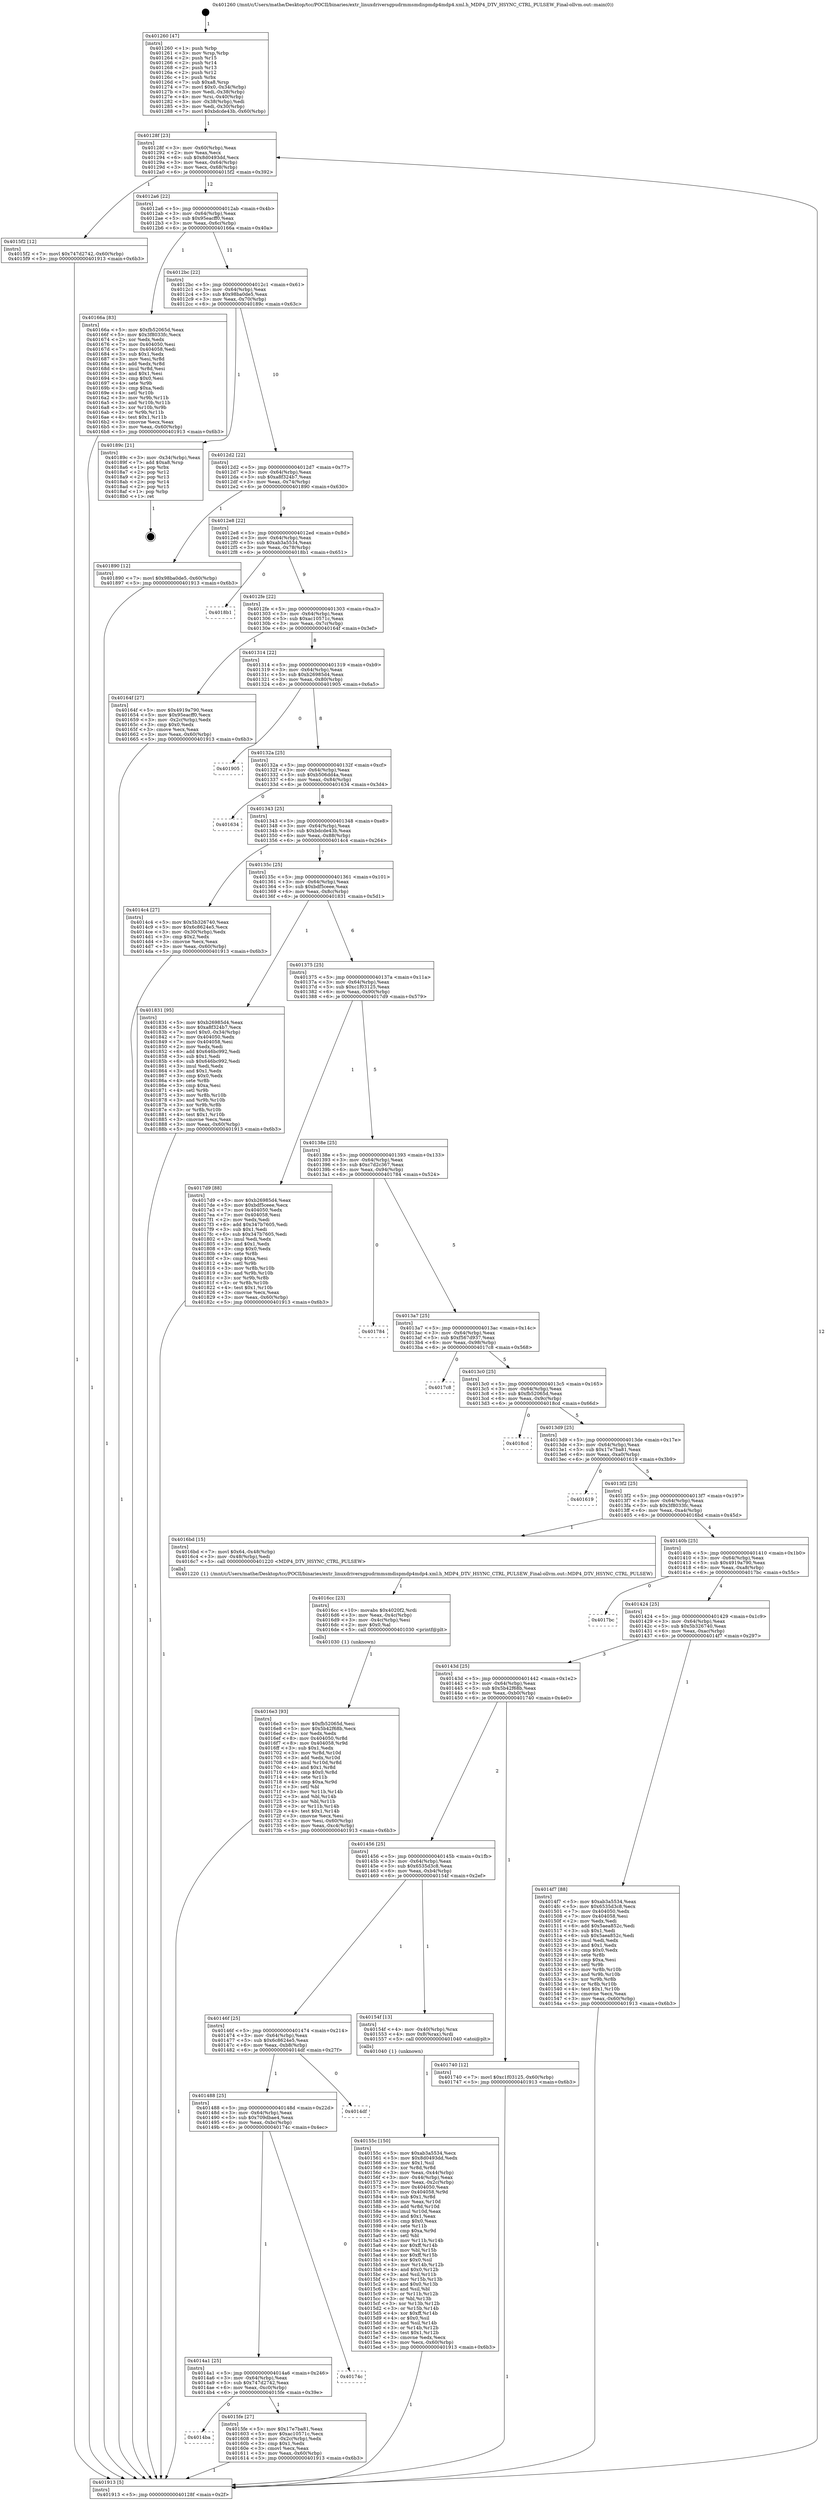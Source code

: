digraph "0x401260" {
  label = "0x401260 (/mnt/c/Users/mathe/Desktop/tcc/POCII/binaries/extr_linuxdriversgpudrmmsmdispmdp4mdp4.xml.h_MDP4_DTV_HSYNC_CTRL_PULSEW_Final-ollvm.out::main(0))"
  labelloc = "t"
  node[shape=record]

  Entry [label="",width=0.3,height=0.3,shape=circle,fillcolor=black,style=filled]
  "0x40128f" [label="{
     0x40128f [23]\l
     | [instrs]\l
     &nbsp;&nbsp;0x40128f \<+3\>: mov -0x60(%rbp),%eax\l
     &nbsp;&nbsp;0x401292 \<+2\>: mov %eax,%ecx\l
     &nbsp;&nbsp;0x401294 \<+6\>: sub $0x8d0493dd,%ecx\l
     &nbsp;&nbsp;0x40129a \<+3\>: mov %eax,-0x64(%rbp)\l
     &nbsp;&nbsp;0x40129d \<+3\>: mov %ecx,-0x68(%rbp)\l
     &nbsp;&nbsp;0x4012a0 \<+6\>: je 00000000004015f2 \<main+0x392\>\l
  }"]
  "0x4015f2" [label="{
     0x4015f2 [12]\l
     | [instrs]\l
     &nbsp;&nbsp;0x4015f2 \<+7\>: movl $0x747d2742,-0x60(%rbp)\l
     &nbsp;&nbsp;0x4015f9 \<+5\>: jmp 0000000000401913 \<main+0x6b3\>\l
  }"]
  "0x4012a6" [label="{
     0x4012a6 [22]\l
     | [instrs]\l
     &nbsp;&nbsp;0x4012a6 \<+5\>: jmp 00000000004012ab \<main+0x4b\>\l
     &nbsp;&nbsp;0x4012ab \<+3\>: mov -0x64(%rbp),%eax\l
     &nbsp;&nbsp;0x4012ae \<+5\>: sub $0x95eacff0,%eax\l
     &nbsp;&nbsp;0x4012b3 \<+3\>: mov %eax,-0x6c(%rbp)\l
     &nbsp;&nbsp;0x4012b6 \<+6\>: je 000000000040166a \<main+0x40a\>\l
  }"]
  Exit [label="",width=0.3,height=0.3,shape=circle,fillcolor=black,style=filled,peripheries=2]
  "0x40166a" [label="{
     0x40166a [83]\l
     | [instrs]\l
     &nbsp;&nbsp;0x40166a \<+5\>: mov $0xfb52065d,%eax\l
     &nbsp;&nbsp;0x40166f \<+5\>: mov $0x3f8033fc,%ecx\l
     &nbsp;&nbsp;0x401674 \<+2\>: xor %edx,%edx\l
     &nbsp;&nbsp;0x401676 \<+7\>: mov 0x404050,%esi\l
     &nbsp;&nbsp;0x40167d \<+7\>: mov 0x404058,%edi\l
     &nbsp;&nbsp;0x401684 \<+3\>: sub $0x1,%edx\l
     &nbsp;&nbsp;0x401687 \<+3\>: mov %esi,%r8d\l
     &nbsp;&nbsp;0x40168a \<+3\>: add %edx,%r8d\l
     &nbsp;&nbsp;0x40168d \<+4\>: imul %r8d,%esi\l
     &nbsp;&nbsp;0x401691 \<+3\>: and $0x1,%esi\l
     &nbsp;&nbsp;0x401694 \<+3\>: cmp $0x0,%esi\l
     &nbsp;&nbsp;0x401697 \<+4\>: sete %r9b\l
     &nbsp;&nbsp;0x40169b \<+3\>: cmp $0xa,%edi\l
     &nbsp;&nbsp;0x40169e \<+4\>: setl %r10b\l
     &nbsp;&nbsp;0x4016a2 \<+3\>: mov %r9b,%r11b\l
     &nbsp;&nbsp;0x4016a5 \<+3\>: and %r10b,%r11b\l
     &nbsp;&nbsp;0x4016a8 \<+3\>: xor %r10b,%r9b\l
     &nbsp;&nbsp;0x4016ab \<+3\>: or %r9b,%r11b\l
     &nbsp;&nbsp;0x4016ae \<+4\>: test $0x1,%r11b\l
     &nbsp;&nbsp;0x4016b2 \<+3\>: cmovne %ecx,%eax\l
     &nbsp;&nbsp;0x4016b5 \<+3\>: mov %eax,-0x60(%rbp)\l
     &nbsp;&nbsp;0x4016b8 \<+5\>: jmp 0000000000401913 \<main+0x6b3\>\l
  }"]
  "0x4012bc" [label="{
     0x4012bc [22]\l
     | [instrs]\l
     &nbsp;&nbsp;0x4012bc \<+5\>: jmp 00000000004012c1 \<main+0x61\>\l
     &nbsp;&nbsp;0x4012c1 \<+3\>: mov -0x64(%rbp),%eax\l
     &nbsp;&nbsp;0x4012c4 \<+5\>: sub $0x98ba0de5,%eax\l
     &nbsp;&nbsp;0x4012c9 \<+3\>: mov %eax,-0x70(%rbp)\l
     &nbsp;&nbsp;0x4012cc \<+6\>: je 000000000040189c \<main+0x63c\>\l
  }"]
  "0x4016e3" [label="{
     0x4016e3 [93]\l
     | [instrs]\l
     &nbsp;&nbsp;0x4016e3 \<+5\>: mov $0xfb52065d,%esi\l
     &nbsp;&nbsp;0x4016e8 \<+5\>: mov $0x5b42f68b,%ecx\l
     &nbsp;&nbsp;0x4016ed \<+2\>: xor %edx,%edx\l
     &nbsp;&nbsp;0x4016ef \<+8\>: mov 0x404050,%r8d\l
     &nbsp;&nbsp;0x4016f7 \<+8\>: mov 0x404058,%r9d\l
     &nbsp;&nbsp;0x4016ff \<+3\>: sub $0x1,%edx\l
     &nbsp;&nbsp;0x401702 \<+3\>: mov %r8d,%r10d\l
     &nbsp;&nbsp;0x401705 \<+3\>: add %edx,%r10d\l
     &nbsp;&nbsp;0x401708 \<+4\>: imul %r10d,%r8d\l
     &nbsp;&nbsp;0x40170c \<+4\>: and $0x1,%r8d\l
     &nbsp;&nbsp;0x401710 \<+4\>: cmp $0x0,%r8d\l
     &nbsp;&nbsp;0x401714 \<+4\>: sete %r11b\l
     &nbsp;&nbsp;0x401718 \<+4\>: cmp $0xa,%r9d\l
     &nbsp;&nbsp;0x40171c \<+3\>: setl %bl\l
     &nbsp;&nbsp;0x40171f \<+3\>: mov %r11b,%r14b\l
     &nbsp;&nbsp;0x401722 \<+3\>: and %bl,%r14b\l
     &nbsp;&nbsp;0x401725 \<+3\>: xor %bl,%r11b\l
     &nbsp;&nbsp;0x401728 \<+3\>: or %r11b,%r14b\l
     &nbsp;&nbsp;0x40172b \<+4\>: test $0x1,%r14b\l
     &nbsp;&nbsp;0x40172f \<+3\>: cmovne %ecx,%esi\l
     &nbsp;&nbsp;0x401732 \<+3\>: mov %esi,-0x60(%rbp)\l
     &nbsp;&nbsp;0x401735 \<+6\>: mov %eax,-0xc4(%rbp)\l
     &nbsp;&nbsp;0x40173b \<+5\>: jmp 0000000000401913 \<main+0x6b3\>\l
  }"]
  "0x40189c" [label="{
     0x40189c [21]\l
     | [instrs]\l
     &nbsp;&nbsp;0x40189c \<+3\>: mov -0x34(%rbp),%eax\l
     &nbsp;&nbsp;0x40189f \<+7\>: add $0xa8,%rsp\l
     &nbsp;&nbsp;0x4018a6 \<+1\>: pop %rbx\l
     &nbsp;&nbsp;0x4018a7 \<+2\>: pop %r12\l
     &nbsp;&nbsp;0x4018a9 \<+2\>: pop %r13\l
     &nbsp;&nbsp;0x4018ab \<+2\>: pop %r14\l
     &nbsp;&nbsp;0x4018ad \<+2\>: pop %r15\l
     &nbsp;&nbsp;0x4018af \<+1\>: pop %rbp\l
     &nbsp;&nbsp;0x4018b0 \<+1\>: ret\l
  }"]
  "0x4012d2" [label="{
     0x4012d2 [22]\l
     | [instrs]\l
     &nbsp;&nbsp;0x4012d2 \<+5\>: jmp 00000000004012d7 \<main+0x77\>\l
     &nbsp;&nbsp;0x4012d7 \<+3\>: mov -0x64(%rbp),%eax\l
     &nbsp;&nbsp;0x4012da \<+5\>: sub $0xa8f324b7,%eax\l
     &nbsp;&nbsp;0x4012df \<+3\>: mov %eax,-0x74(%rbp)\l
     &nbsp;&nbsp;0x4012e2 \<+6\>: je 0000000000401890 \<main+0x630\>\l
  }"]
  "0x4016cc" [label="{
     0x4016cc [23]\l
     | [instrs]\l
     &nbsp;&nbsp;0x4016cc \<+10\>: movabs $0x4020f2,%rdi\l
     &nbsp;&nbsp;0x4016d6 \<+3\>: mov %eax,-0x4c(%rbp)\l
     &nbsp;&nbsp;0x4016d9 \<+3\>: mov -0x4c(%rbp),%esi\l
     &nbsp;&nbsp;0x4016dc \<+2\>: mov $0x0,%al\l
     &nbsp;&nbsp;0x4016de \<+5\>: call 0000000000401030 \<printf@plt\>\l
     | [calls]\l
     &nbsp;&nbsp;0x401030 \{1\} (unknown)\l
  }"]
  "0x401890" [label="{
     0x401890 [12]\l
     | [instrs]\l
     &nbsp;&nbsp;0x401890 \<+7\>: movl $0x98ba0de5,-0x60(%rbp)\l
     &nbsp;&nbsp;0x401897 \<+5\>: jmp 0000000000401913 \<main+0x6b3\>\l
  }"]
  "0x4012e8" [label="{
     0x4012e8 [22]\l
     | [instrs]\l
     &nbsp;&nbsp;0x4012e8 \<+5\>: jmp 00000000004012ed \<main+0x8d\>\l
     &nbsp;&nbsp;0x4012ed \<+3\>: mov -0x64(%rbp),%eax\l
     &nbsp;&nbsp;0x4012f0 \<+5\>: sub $0xab3a5534,%eax\l
     &nbsp;&nbsp;0x4012f5 \<+3\>: mov %eax,-0x78(%rbp)\l
     &nbsp;&nbsp;0x4012f8 \<+6\>: je 00000000004018b1 \<main+0x651\>\l
  }"]
  "0x4014ba" [label="{
     0x4014ba\l
  }", style=dashed]
  "0x4018b1" [label="{
     0x4018b1\l
  }", style=dashed]
  "0x4012fe" [label="{
     0x4012fe [22]\l
     | [instrs]\l
     &nbsp;&nbsp;0x4012fe \<+5\>: jmp 0000000000401303 \<main+0xa3\>\l
     &nbsp;&nbsp;0x401303 \<+3\>: mov -0x64(%rbp),%eax\l
     &nbsp;&nbsp;0x401306 \<+5\>: sub $0xac10571c,%eax\l
     &nbsp;&nbsp;0x40130b \<+3\>: mov %eax,-0x7c(%rbp)\l
     &nbsp;&nbsp;0x40130e \<+6\>: je 000000000040164f \<main+0x3ef\>\l
  }"]
  "0x4015fe" [label="{
     0x4015fe [27]\l
     | [instrs]\l
     &nbsp;&nbsp;0x4015fe \<+5\>: mov $0x17e7ba81,%eax\l
     &nbsp;&nbsp;0x401603 \<+5\>: mov $0xac10571c,%ecx\l
     &nbsp;&nbsp;0x401608 \<+3\>: mov -0x2c(%rbp),%edx\l
     &nbsp;&nbsp;0x40160b \<+3\>: cmp $0x1,%edx\l
     &nbsp;&nbsp;0x40160e \<+3\>: cmovl %ecx,%eax\l
     &nbsp;&nbsp;0x401611 \<+3\>: mov %eax,-0x60(%rbp)\l
     &nbsp;&nbsp;0x401614 \<+5\>: jmp 0000000000401913 \<main+0x6b3\>\l
  }"]
  "0x40164f" [label="{
     0x40164f [27]\l
     | [instrs]\l
     &nbsp;&nbsp;0x40164f \<+5\>: mov $0x4919a790,%eax\l
     &nbsp;&nbsp;0x401654 \<+5\>: mov $0x95eacff0,%ecx\l
     &nbsp;&nbsp;0x401659 \<+3\>: mov -0x2c(%rbp),%edx\l
     &nbsp;&nbsp;0x40165c \<+3\>: cmp $0x0,%edx\l
     &nbsp;&nbsp;0x40165f \<+3\>: cmove %ecx,%eax\l
     &nbsp;&nbsp;0x401662 \<+3\>: mov %eax,-0x60(%rbp)\l
     &nbsp;&nbsp;0x401665 \<+5\>: jmp 0000000000401913 \<main+0x6b3\>\l
  }"]
  "0x401314" [label="{
     0x401314 [22]\l
     | [instrs]\l
     &nbsp;&nbsp;0x401314 \<+5\>: jmp 0000000000401319 \<main+0xb9\>\l
     &nbsp;&nbsp;0x401319 \<+3\>: mov -0x64(%rbp),%eax\l
     &nbsp;&nbsp;0x40131c \<+5\>: sub $0xb26985d4,%eax\l
     &nbsp;&nbsp;0x401321 \<+3\>: mov %eax,-0x80(%rbp)\l
     &nbsp;&nbsp;0x401324 \<+6\>: je 0000000000401905 \<main+0x6a5\>\l
  }"]
  "0x4014a1" [label="{
     0x4014a1 [25]\l
     | [instrs]\l
     &nbsp;&nbsp;0x4014a1 \<+5\>: jmp 00000000004014a6 \<main+0x246\>\l
     &nbsp;&nbsp;0x4014a6 \<+3\>: mov -0x64(%rbp),%eax\l
     &nbsp;&nbsp;0x4014a9 \<+5\>: sub $0x747d2742,%eax\l
     &nbsp;&nbsp;0x4014ae \<+6\>: mov %eax,-0xc0(%rbp)\l
     &nbsp;&nbsp;0x4014b4 \<+6\>: je 00000000004015fe \<main+0x39e\>\l
  }"]
  "0x401905" [label="{
     0x401905\l
  }", style=dashed]
  "0x40132a" [label="{
     0x40132a [25]\l
     | [instrs]\l
     &nbsp;&nbsp;0x40132a \<+5\>: jmp 000000000040132f \<main+0xcf\>\l
     &nbsp;&nbsp;0x40132f \<+3\>: mov -0x64(%rbp),%eax\l
     &nbsp;&nbsp;0x401332 \<+5\>: sub $0xb506dd4a,%eax\l
     &nbsp;&nbsp;0x401337 \<+6\>: mov %eax,-0x84(%rbp)\l
     &nbsp;&nbsp;0x40133d \<+6\>: je 0000000000401634 \<main+0x3d4\>\l
  }"]
  "0x40174c" [label="{
     0x40174c\l
  }", style=dashed]
  "0x401634" [label="{
     0x401634\l
  }", style=dashed]
  "0x401343" [label="{
     0x401343 [25]\l
     | [instrs]\l
     &nbsp;&nbsp;0x401343 \<+5\>: jmp 0000000000401348 \<main+0xe8\>\l
     &nbsp;&nbsp;0x401348 \<+3\>: mov -0x64(%rbp),%eax\l
     &nbsp;&nbsp;0x40134b \<+5\>: sub $0xbdcde43b,%eax\l
     &nbsp;&nbsp;0x401350 \<+6\>: mov %eax,-0x88(%rbp)\l
     &nbsp;&nbsp;0x401356 \<+6\>: je 00000000004014c4 \<main+0x264\>\l
  }"]
  "0x401488" [label="{
     0x401488 [25]\l
     | [instrs]\l
     &nbsp;&nbsp;0x401488 \<+5\>: jmp 000000000040148d \<main+0x22d\>\l
     &nbsp;&nbsp;0x40148d \<+3\>: mov -0x64(%rbp),%eax\l
     &nbsp;&nbsp;0x401490 \<+5\>: sub $0x709dbae4,%eax\l
     &nbsp;&nbsp;0x401495 \<+6\>: mov %eax,-0xbc(%rbp)\l
     &nbsp;&nbsp;0x40149b \<+6\>: je 000000000040174c \<main+0x4ec\>\l
  }"]
  "0x4014c4" [label="{
     0x4014c4 [27]\l
     | [instrs]\l
     &nbsp;&nbsp;0x4014c4 \<+5\>: mov $0x5b326740,%eax\l
     &nbsp;&nbsp;0x4014c9 \<+5\>: mov $0x6c8624e5,%ecx\l
     &nbsp;&nbsp;0x4014ce \<+3\>: mov -0x30(%rbp),%edx\l
     &nbsp;&nbsp;0x4014d1 \<+3\>: cmp $0x2,%edx\l
     &nbsp;&nbsp;0x4014d4 \<+3\>: cmovne %ecx,%eax\l
     &nbsp;&nbsp;0x4014d7 \<+3\>: mov %eax,-0x60(%rbp)\l
     &nbsp;&nbsp;0x4014da \<+5\>: jmp 0000000000401913 \<main+0x6b3\>\l
  }"]
  "0x40135c" [label="{
     0x40135c [25]\l
     | [instrs]\l
     &nbsp;&nbsp;0x40135c \<+5\>: jmp 0000000000401361 \<main+0x101\>\l
     &nbsp;&nbsp;0x401361 \<+3\>: mov -0x64(%rbp),%eax\l
     &nbsp;&nbsp;0x401364 \<+5\>: sub $0xbdf5ceee,%eax\l
     &nbsp;&nbsp;0x401369 \<+6\>: mov %eax,-0x8c(%rbp)\l
     &nbsp;&nbsp;0x40136f \<+6\>: je 0000000000401831 \<main+0x5d1\>\l
  }"]
  "0x401913" [label="{
     0x401913 [5]\l
     | [instrs]\l
     &nbsp;&nbsp;0x401913 \<+5\>: jmp 000000000040128f \<main+0x2f\>\l
  }"]
  "0x401260" [label="{
     0x401260 [47]\l
     | [instrs]\l
     &nbsp;&nbsp;0x401260 \<+1\>: push %rbp\l
     &nbsp;&nbsp;0x401261 \<+3\>: mov %rsp,%rbp\l
     &nbsp;&nbsp;0x401264 \<+2\>: push %r15\l
     &nbsp;&nbsp;0x401266 \<+2\>: push %r14\l
     &nbsp;&nbsp;0x401268 \<+2\>: push %r13\l
     &nbsp;&nbsp;0x40126a \<+2\>: push %r12\l
     &nbsp;&nbsp;0x40126c \<+1\>: push %rbx\l
     &nbsp;&nbsp;0x40126d \<+7\>: sub $0xa8,%rsp\l
     &nbsp;&nbsp;0x401274 \<+7\>: movl $0x0,-0x34(%rbp)\l
     &nbsp;&nbsp;0x40127b \<+3\>: mov %edi,-0x38(%rbp)\l
     &nbsp;&nbsp;0x40127e \<+4\>: mov %rsi,-0x40(%rbp)\l
     &nbsp;&nbsp;0x401282 \<+3\>: mov -0x38(%rbp),%edi\l
     &nbsp;&nbsp;0x401285 \<+3\>: mov %edi,-0x30(%rbp)\l
     &nbsp;&nbsp;0x401288 \<+7\>: movl $0xbdcde43b,-0x60(%rbp)\l
  }"]
  "0x4014df" [label="{
     0x4014df\l
  }", style=dashed]
  "0x401831" [label="{
     0x401831 [95]\l
     | [instrs]\l
     &nbsp;&nbsp;0x401831 \<+5\>: mov $0xb26985d4,%eax\l
     &nbsp;&nbsp;0x401836 \<+5\>: mov $0xa8f324b7,%ecx\l
     &nbsp;&nbsp;0x40183b \<+7\>: movl $0x0,-0x34(%rbp)\l
     &nbsp;&nbsp;0x401842 \<+7\>: mov 0x404050,%edx\l
     &nbsp;&nbsp;0x401849 \<+7\>: mov 0x404058,%esi\l
     &nbsp;&nbsp;0x401850 \<+2\>: mov %edx,%edi\l
     &nbsp;&nbsp;0x401852 \<+6\>: add $0x646bc992,%edi\l
     &nbsp;&nbsp;0x401858 \<+3\>: sub $0x1,%edi\l
     &nbsp;&nbsp;0x40185b \<+6\>: sub $0x646bc992,%edi\l
     &nbsp;&nbsp;0x401861 \<+3\>: imul %edi,%edx\l
     &nbsp;&nbsp;0x401864 \<+3\>: and $0x1,%edx\l
     &nbsp;&nbsp;0x401867 \<+3\>: cmp $0x0,%edx\l
     &nbsp;&nbsp;0x40186a \<+4\>: sete %r8b\l
     &nbsp;&nbsp;0x40186e \<+3\>: cmp $0xa,%esi\l
     &nbsp;&nbsp;0x401871 \<+4\>: setl %r9b\l
     &nbsp;&nbsp;0x401875 \<+3\>: mov %r8b,%r10b\l
     &nbsp;&nbsp;0x401878 \<+3\>: and %r9b,%r10b\l
     &nbsp;&nbsp;0x40187b \<+3\>: xor %r9b,%r8b\l
     &nbsp;&nbsp;0x40187e \<+3\>: or %r8b,%r10b\l
     &nbsp;&nbsp;0x401881 \<+4\>: test $0x1,%r10b\l
     &nbsp;&nbsp;0x401885 \<+3\>: cmovne %ecx,%eax\l
     &nbsp;&nbsp;0x401888 \<+3\>: mov %eax,-0x60(%rbp)\l
     &nbsp;&nbsp;0x40188b \<+5\>: jmp 0000000000401913 \<main+0x6b3\>\l
  }"]
  "0x401375" [label="{
     0x401375 [25]\l
     | [instrs]\l
     &nbsp;&nbsp;0x401375 \<+5\>: jmp 000000000040137a \<main+0x11a\>\l
     &nbsp;&nbsp;0x40137a \<+3\>: mov -0x64(%rbp),%eax\l
     &nbsp;&nbsp;0x40137d \<+5\>: sub $0xc1f03125,%eax\l
     &nbsp;&nbsp;0x401382 \<+6\>: mov %eax,-0x90(%rbp)\l
     &nbsp;&nbsp;0x401388 \<+6\>: je 00000000004017d9 \<main+0x579\>\l
  }"]
  "0x40155c" [label="{
     0x40155c [150]\l
     | [instrs]\l
     &nbsp;&nbsp;0x40155c \<+5\>: mov $0xab3a5534,%ecx\l
     &nbsp;&nbsp;0x401561 \<+5\>: mov $0x8d0493dd,%edx\l
     &nbsp;&nbsp;0x401566 \<+3\>: mov $0x1,%sil\l
     &nbsp;&nbsp;0x401569 \<+3\>: xor %r8d,%r8d\l
     &nbsp;&nbsp;0x40156c \<+3\>: mov %eax,-0x44(%rbp)\l
     &nbsp;&nbsp;0x40156f \<+3\>: mov -0x44(%rbp),%eax\l
     &nbsp;&nbsp;0x401572 \<+3\>: mov %eax,-0x2c(%rbp)\l
     &nbsp;&nbsp;0x401575 \<+7\>: mov 0x404050,%eax\l
     &nbsp;&nbsp;0x40157c \<+8\>: mov 0x404058,%r9d\l
     &nbsp;&nbsp;0x401584 \<+4\>: sub $0x1,%r8d\l
     &nbsp;&nbsp;0x401588 \<+3\>: mov %eax,%r10d\l
     &nbsp;&nbsp;0x40158b \<+3\>: add %r8d,%r10d\l
     &nbsp;&nbsp;0x40158e \<+4\>: imul %r10d,%eax\l
     &nbsp;&nbsp;0x401592 \<+3\>: and $0x1,%eax\l
     &nbsp;&nbsp;0x401595 \<+3\>: cmp $0x0,%eax\l
     &nbsp;&nbsp;0x401598 \<+4\>: sete %r11b\l
     &nbsp;&nbsp;0x40159c \<+4\>: cmp $0xa,%r9d\l
     &nbsp;&nbsp;0x4015a0 \<+3\>: setl %bl\l
     &nbsp;&nbsp;0x4015a3 \<+3\>: mov %r11b,%r14b\l
     &nbsp;&nbsp;0x4015a6 \<+4\>: xor $0xff,%r14b\l
     &nbsp;&nbsp;0x4015aa \<+3\>: mov %bl,%r15b\l
     &nbsp;&nbsp;0x4015ad \<+4\>: xor $0xff,%r15b\l
     &nbsp;&nbsp;0x4015b1 \<+4\>: xor $0x0,%sil\l
     &nbsp;&nbsp;0x4015b5 \<+3\>: mov %r14b,%r12b\l
     &nbsp;&nbsp;0x4015b8 \<+4\>: and $0x0,%r12b\l
     &nbsp;&nbsp;0x4015bc \<+3\>: and %sil,%r11b\l
     &nbsp;&nbsp;0x4015bf \<+3\>: mov %r15b,%r13b\l
     &nbsp;&nbsp;0x4015c2 \<+4\>: and $0x0,%r13b\l
     &nbsp;&nbsp;0x4015c6 \<+3\>: and %sil,%bl\l
     &nbsp;&nbsp;0x4015c9 \<+3\>: or %r11b,%r12b\l
     &nbsp;&nbsp;0x4015cc \<+3\>: or %bl,%r13b\l
     &nbsp;&nbsp;0x4015cf \<+3\>: xor %r13b,%r12b\l
     &nbsp;&nbsp;0x4015d2 \<+3\>: or %r15b,%r14b\l
     &nbsp;&nbsp;0x4015d5 \<+4\>: xor $0xff,%r14b\l
     &nbsp;&nbsp;0x4015d9 \<+4\>: or $0x0,%sil\l
     &nbsp;&nbsp;0x4015dd \<+3\>: and %sil,%r14b\l
     &nbsp;&nbsp;0x4015e0 \<+3\>: or %r14b,%r12b\l
     &nbsp;&nbsp;0x4015e3 \<+4\>: test $0x1,%r12b\l
     &nbsp;&nbsp;0x4015e7 \<+3\>: cmovne %edx,%ecx\l
     &nbsp;&nbsp;0x4015ea \<+3\>: mov %ecx,-0x60(%rbp)\l
     &nbsp;&nbsp;0x4015ed \<+5\>: jmp 0000000000401913 \<main+0x6b3\>\l
  }"]
  "0x4017d9" [label="{
     0x4017d9 [88]\l
     | [instrs]\l
     &nbsp;&nbsp;0x4017d9 \<+5\>: mov $0xb26985d4,%eax\l
     &nbsp;&nbsp;0x4017de \<+5\>: mov $0xbdf5ceee,%ecx\l
     &nbsp;&nbsp;0x4017e3 \<+7\>: mov 0x404050,%edx\l
     &nbsp;&nbsp;0x4017ea \<+7\>: mov 0x404058,%esi\l
     &nbsp;&nbsp;0x4017f1 \<+2\>: mov %edx,%edi\l
     &nbsp;&nbsp;0x4017f3 \<+6\>: add $0x347b7605,%edi\l
     &nbsp;&nbsp;0x4017f9 \<+3\>: sub $0x1,%edi\l
     &nbsp;&nbsp;0x4017fc \<+6\>: sub $0x347b7605,%edi\l
     &nbsp;&nbsp;0x401802 \<+3\>: imul %edi,%edx\l
     &nbsp;&nbsp;0x401805 \<+3\>: and $0x1,%edx\l
     &nbsp;&nbsp;0x401808 \<+3\>: cmp $0x0,%edx\l
     &nbsp;&nbsp;0x40180b \<+4\>: sete %r8b\l
     &nbsp;&nbsp;0x40180f \<+3\>: cmp $0xa,%esi\l
     &nbsp;&nbsp;0x401812 \<+4\>: setl %r9b\l
     &nbsp;&nbsp;0x401816 \<+3\>: mov %r8b,%r10b\l
     &nbsp;&nbsp;0x401819 \<+3\>: and %r9b,%r10b\l
     &nbsp;&nbsp;0x40181c \<+3\>: xor %r9b,%r8b\l
     &nbsp;&nbsp;0x40181f \<+3\>: or %r8b,%r10b\l
     &nbsp;&nbsp;0x401822 \<+4\>: test $0x1,%r10b\l
     &nbsp;&nbsp;0x401826 \<+3\>: cmovne %ecx,%eax\l
     &nbsp;&nbsp;0x401829 \<+3\>: mov %eax,-0x60(%rbp)\l
     &nbsp;&nbsp;0x40182c \<+5\>: jmp 0000000000401913 \<main+0x6b3\>\l
  }"]
  "0x40138e" [label="{
     0x40138e [25]\l
     | [instrs]\l
     &nbsp;&nbsp;0x40138e \<+5\>: jmp 0000000000401393 \<main+0x133\>\l
     &nbsp;&nbsp;0x401393 \<+3\>: mov -0x64(%rbp),%eax\l
     &nbsp;&nbsp;0x401396 \<+5\>: sub $0xc7d2c367,%eax\l
     &nbsp;&nbsp;0x40139b \<+6\>: mov %eax,-0x94(%rbp)\l
     &nbsp;&nbsp;0x4013a1 \<+6\>: je 0000000000401784 \<main+0x524\>\l
  }"]
  "0x40146f" [label="{
     0x40146f [25]\l
     | [instrs]\l
     &nbsp;&nbsp;0x40146f \<+5\>: jmp 0000000000401474 \<main+0x214\>\l
     &nbsp;&nbsp;0x401474 \<+3\>: mov -0x64(%rbp),%eax\l
     &nbsp;&nbsp;0x401477 \<+5\>: sub $0x6c8624e5,%eax\l
     &nbsp;&nbsp;0x40147c \<+6\>: mov %eax,-0xb8(%rbp)\l
     &nbsp;&nbsp;0x401482 \<+6\>: je 00000000004014df \<main+0x27f\>\l
  }"]
  "0x401784" [label="{
     0x401784\l
  }", style=dashed]
  "0x4013a7" [label="{
     0x4013a7 [25]\l
     | [instrs]\l
     &nbsp;&nbsp;0x4013a7 \<+5\>: jmp 00000000004013ac \<main+0x14c\>\l
     &nbsp;&nbsp;0x4013ac \<+3\>: mov -0x64(%rbp),%eax\l
     &nbsp;&nbsp;0x4013af \<+5\>: sub $0xf567d937,%eax\l
     &nbsp;&nbsp;0x4013b4 \<+6\>: mov %eax,-0x98(%rbp)\l
     &nbsp;&nbsp;0x4013ba \<+6\>: je 00000000004017c8 \<main+0x568\>\l
  }"]
  "0x40154f" [label="{
     0x40154f [13]\l
     | [instrs]\l
     &nbsp;&nbsp;0x40154f \<+4\>: mov -0x40(%rbp),%rax\l
     &nbsp;&nbsp;0x401553 \<+4\>: mov 0x8(%rax),%rdi\l
     &nbsp;&nbsp;0x401557 \<+5\>: call 0000000000401040 \<atoi@plt\>\l
     | [calls]\l
     &nbsp;&nbsp;0x401040 \{1\} (unknown)\l
  }"]
  "0x4017c8" [label="{
     0x4017c8\l
  }", style=dashed]
  "0x4013c0" [label="{
     0x4013c0 [25]\l
     | [instrs]\l
     &nbsp;&nbsp;0x4013c0 \<+5\>: jmp 00000000004013c5 \<main+0x165\>\l
     &nbsp;&nbsp;0x4013c5 \<+3\>: mov -0x64(%rbp),%eax\l
     &nbsp;&nbsp;0x4013c8 \<+5\>: sub $0xfb52065d,%eax\l
     &nbsp;&nbsp;0x4013cd \<+6\>: mov %eax,-0x9c(%rbp)\l
     &nbsp;&nbsp;0x4013d3 \<+6\>: je 00000000004018cd \<main+0x66d\>\l
  }"]
  "0x401456" [label="{
     0x401456 [25]\l
     | [instrs]\l
     &nbsp;&nbsp;0x401456 \<+5\>: jmp 000000000040145b \<main+0x1fb\>\l
     &nbsp;&nbsp;0x40145b \<+3\>: mov -0x64(%rbp),%eax\l
     &nbsp;&nbsp;0x40145e \<+5\>: sub $0x6535d3c8,%eax\l
     &nbsp;&nbsp;0x401463 \<+6\>: mov %eax,-0xb4(%rbp)\l
     &nbsp;&nbsp;0x401469 \<+6\>: je 000000000040154f \<main+0x2ef\>\l
  }"]
  "0x4018cd" [label="{
     0x4018cd\l
  }", style=dashed]
  "0x4013d9" [label="{
     0x4013d9 [25]\l
     | [instrs]\l
     &nbsp;&nbsp;0x4013d9 \<+5\>: jmp 00000000004013de \<main+0x17e\>\l
     &nbsp;&nbsp;0x4013de \<+3\>: mov -0x64(%rbp),%eax\l
     &nbsp;&nbsp;0x4013e1 \<+5\>: sub $0x17e7ba81,%eax\l
     &nbsp;&nbsp;0x4013e6 \<+6\>: mov %eax,-0xa0(%rbp)\l
     &nbsp;&nbsp;0x4013ec \<+6\>: je 0000000000401619 \<main+0x3b9\>\l
  }"]
  "0x401740" [label="{
     0x401740 [12]\l
     | [instrs]\l
     &nbsp;&nbsp;0x401740 \<+7\>: movl $0xc1f03125,-0x60(%rbp)\l
     &nbsp;&nbsp;0x401747 \<+5\>: jmp 0000000000401913 \<main+0x6b3\>\l
  }"]
  "0x401619" [label="{
     0x401619\l
  }", style=dashed]
  "0x4013f2" [label="{
     0x4013f2 [25]\l
     | [instrs]\l
     &nbsp;&nbsp;0x4013f2 \<+5\>: jmp 00000000004013f7 \<main+0x197\>\l
     &nbsp;&nbsp;0x4013f7 \<+3\>: mov -0x64(%rbp),%eax\l
     &nbsp;&nbsp;0x4013fa \<+5\>: sub $0x3f8033fc,%eax\l
     &nbsp;&nbsp;0x4013ff \<+6\>: mov %eax,-0xa4(%rbp)\l
     &nbsp;&nbsp;0x401405 \<+6\>: je 00000000004016bd \<main+0x45d\>\l
  }"]
  "0x40143d" [label="{
     0x40143d [25]\l
     | [instrs]\l
     &nbsp;&nbsp;0x40143d \<+5\>: jmp 0000000000401442 \<main+0x1e2\>\l
     &nbsp;&nbsp;0x401442 \<+3\>: mov -0x64(%rbp),%eax\l
     &nbsp;&nbsp;0x401445 \<+5\>: sub $0x5b42f68b,%eax\l
     &nbsp;&nbsp;0x40144a \<+6\>: mov %eax,-0xb0(%rbp)\l
     &nbsp;&nbsp;0x401450 \<+6\>: je 0000000000401740 \<main+0x4e0\>\l
  }"]
  "0x4016bd" [label="{
     0x4016bd [15]\l
     | [instrs]\l
     &nbsp;&nbsp;0x4016bd \<+7\>: movl $0x64,-0x48(%rbp)\l
     &nbsp;&nbsp;0x4016c4 \<+3\>: mov -0x48(%rbp),%edi\l
     &nbsp;&nbsp;0x4016c7 \<+5\>: call 0000000000401220 \<MDP4_DTV_HSYNC_CTRL_PULSEW\>\l
     | [calls]\l
     &nbsp;&nbsp;0x401220 \{1\} (/mnt/c/Users/mathe/Desktop/tcc/POCII/binaries/extr_linuxdriversgpudrmmsmdispmdp4mdp4.xml.h_MDP4_DTV_HSYNC_CTRL_PULSEW_Final-ollvm.out::MDP4_DTV_HSYNC_CTRL_PULSEW)\l
  }"]
  "0x40140b" [label="{
     0x40140b [25]\l
     | [instrs]\l
     &nbsp;&nbsp;0x40140b \<+5\>: jmp 0000000000401410 \<main+0x1b0\>\l
     &nbsp;&nbsp;0x401410 \<+3\>: mov -0x64(%rbp),%eax\l
     &nbsp;&nbsp;0x401413 \<+5\>: sub $0x4919a790,%eax\l
     &nbsp;&nbsp;0x401418 \<+6\>: mov %eax,-0xa8(%rbp)\l
     &nbsp;&nbsp;0x40141e \<+6\>: je 00000000004017bc \<main+0x55c\>\l
  }"]
  "0x4014f7" [label="{
     0x4014f7 [88]\l
     | [instrs]\l
     &nbsp;&nbsp;0x4014f7 \<+5\>: mov $0xab3a5534,%eax\l
     &nbsp;&nbsp;0x4014fc \<+5\>: mov $0x6535d3c8,%ecx\l
     &nbsp;&nbsp;0x401501 \<+7\>: mov 0x404050,%edx\l
     &nbsp;&nbsp;0x401508 \<+7\>: mov 0x404058,%esi\l
     &nbsp;&nbsp;0x40150f \<+2\>: mov %edx,%edi\l
     &nbsp;&nbsp;0x401511 \<+6\>: add $0x5aea852c,%edi\l
     &nbsp;&nbsp;0x401517 \<+3\>: sub $0x1,%edi\l
     &nbsp;&nbsp;0x40151a \<+6\>: sub $0x5aea852c,%edi\l
     &nbsp;&nbsp;0x401520 \<+3\>: imul %edi,%edx\l
     &nbsp;&nbsp;0x401523 \<+3\>: and $0x1,%edx\l
     &nbsp;&nbsp;0x401526 \<+3\>: cmp $0x0,%edx\l
     &nbsp;&nbsp;0x401529 \<+4\>: sete %r8b\l
     &nbsp;&nbsp;0x40152d \<+3\>: cmp $0xa,%esi\l
     &nbsp;&nbsp;0x401530 \<+4\>: setl %r9b\l
     &nbsp;&nbsp;0x401534 \<+3\>: mov %r8b,%r10b\l
     &nbsp;&nbsp;0x401537 \<+3\>: and %r9b,%r10b\l
     &nbsp;&nbsp;0x40153a \<+3\>: xor %r9b,%r8b\l
     &nbsp;&nbsp;0x40153d \<+3\>: or %r8b,%r10b\l
     &nbsp;&nbsp;0x401540 \<+4\>: test $0x1,%r10b\l
     &nbsp;&nbsp;0x401544 \<+3\>: cmovne %ecx,%eax\l
     &nbsp;&nbsp;0x401547 \<+3\>: mov %eax,-0x60(%rbp)\l
     &nbsp;&nbsp;0x40154a \<+5\>: jmp 0000000000401913 \<main+0x6b3\>\l
  }"]
  "0x4017bc" [label="{
     0x4017bc\l
  }", style=dashed]
  "0x401424" [label="{
     0x401424 [25]\l
     | [instrs]\l
     &nbsp;&nbsp;0x401424 \<+5\>: jmp 0000000000401429 \<main+0x1c9\>\l
     &nbsp;&nbsp;0x401429 \<+3\>: mov -0x64(%rbp),%eax\l
     &nbsp;&nbsp;0x40142c \<+5\>: sub $0x5b326740,%eax\l
     &nbsp;&nbsp;0x401431 \<+6\>: mov %eax,-0xac(%rbp)\l
     &nbsp;&nbsp;0x401437 \<+6\>: je 00000000004014f7 \<main+0x297\>\l
  }"]
  Entry -> "0x401260" [label=" 1"]
  "0x40128f" -> "0x4015f2" [label=" 1"]
  "0x40128f" -> "0x4012a6" [label=" 12"]
  "0x40189c" -> Exit [label=" 1"]
  "0x4012a6" -> "0x40166a" [label=" 1"]
  "0x4012a6" -> "0x4012bc" [label=" 11"]
  "0x401890" -> "0x401913" [label=" 1"]
  "0x4012bc" -> "0x40189c" [label=" 1"]
  "0x4012bc" -> "0x4012d2" [label=" 10"]
  "0x401831" -> "0x401913" [label=" 1"]
  "0x4012d2" -> "0x401890" [label=" 1"]
  "0x4012d2" -> "0x4012e8" [label=" 9"]
  "0x4017d9" -> "0x401913" [label=" 1"]
  "0x4012e8" -> "0x4018b1" [label=" 0"]
  "0x4012e8" -> "0x4012fe" [label=" 9"]
  "0x401740" -> "0x401913" [label=" 1"]
  "0x4012fe" -> "0x40164f" [label=" 1"]
  "0x4012fe" -> "0x401314" [label=" 8"]
  "0x4016e3" -> "0x401913" [label=" 1"]
  "0x401314" -> "0x401905" [label=" 0"]
  "0x401314" -> "0x40132a" [label=" 8"]
  "0x4016bd" -> "0x4016cc" [label=" 1"]
  "0x40132a" -> "0x401634" [label=" 0"]
  "0x40132a" -> "0x401343" [label=" 8"]
  "0x40166a" -> "0x401913" [label=" 1"]
  "0x401343" -> "0x4014c4" [label=" 1"]
  "0x401343" -> "0x40135c" [label=" 7"]
  "0x4014c4" -> "0x401913" [label=" 1"]
  "0x401260" -> "0x40128f" [label=" 1"]
  "0x401913" -> "0x40128f" [label=" 12"]
  "0x4015fe" -> "0x401913" [label=" 1"]
  "0x40135c" -> "0x401831" [label=" 1"]
  "0x40135c" -> "0x401375" [label=" 6"]
  "0x4014a1" -> "0x4014ba" [label=" 0"]
  "0x401375" -> "0x4017d9" [label=" 1"]
  "0x401375" -> "0x40138e" [label=" 5"]
  "0x4016cc" -> "0x4016e3" [label=" 1"]
  "0x40138e" -> "0x401784" [label=" 0"]
  "0x40138e" -> "0x4013a7" [label=" 5"]
  "0x401488" -> "0x4014a1" [label=" 1"]
  "0x4013a7" -> "0x4017c8" [label=" 0"]
  "0x4013a7" -> "0x4013c0" [label=" 5"]
  "0x401488" -> "0x40174c" [label=" 0"]
  "0x4013c0" -> "0x4018cd" [label=" 0"]
  "0x4013c0" -> "0x4013d9" [label=" 5"]
  "0x40146f" -> "0x401488" [label=" 1"]
  "0x4013d9" -> "0x401619" [label=" 0"]
  "0x4013d9" -> "0x4013f2" [label=" 5"]
  "0x40146f" -> "0x4014df" [label=" 0"]
  "0x4013f2" -> "0x4016bd" [label=" 1"]
  "0x4013f2" -> "0x40140b" [label=" 4"]
  "0x4015f2" -> "0x401913" [label=" 1"]
  "0x40140b" -> "0x4017bc" [label=" 0"]
  "0x40140b" -> "0x401424" [label=" 4"]
  "0x40155c" -> "0x401913" [label=" 1"]
  "0x401424" -> "0x4014f7" [label=" 1"]
  "0x401424" -> "0x40143d" [label=" 3"]
  "0x4014f7" -> "0x401913" [label=" 1"]
  "0x4014a1" -> "0x4015fe" [label=" 1"]
  "0x40143d" -> "0x401740" [label=" 1"]
  "0x40143d" -> "0x401456" [label=" 2"]
  "0x40164f" -> "0x401913" [label=" 1"]
  "0x401456" -> "0x40154f" [label=" 1"]
  "0x401456" -> "0x40146f" [label=" 1"]
  "0x40154f" -> "0x40155c" [label=" 1"]
}
